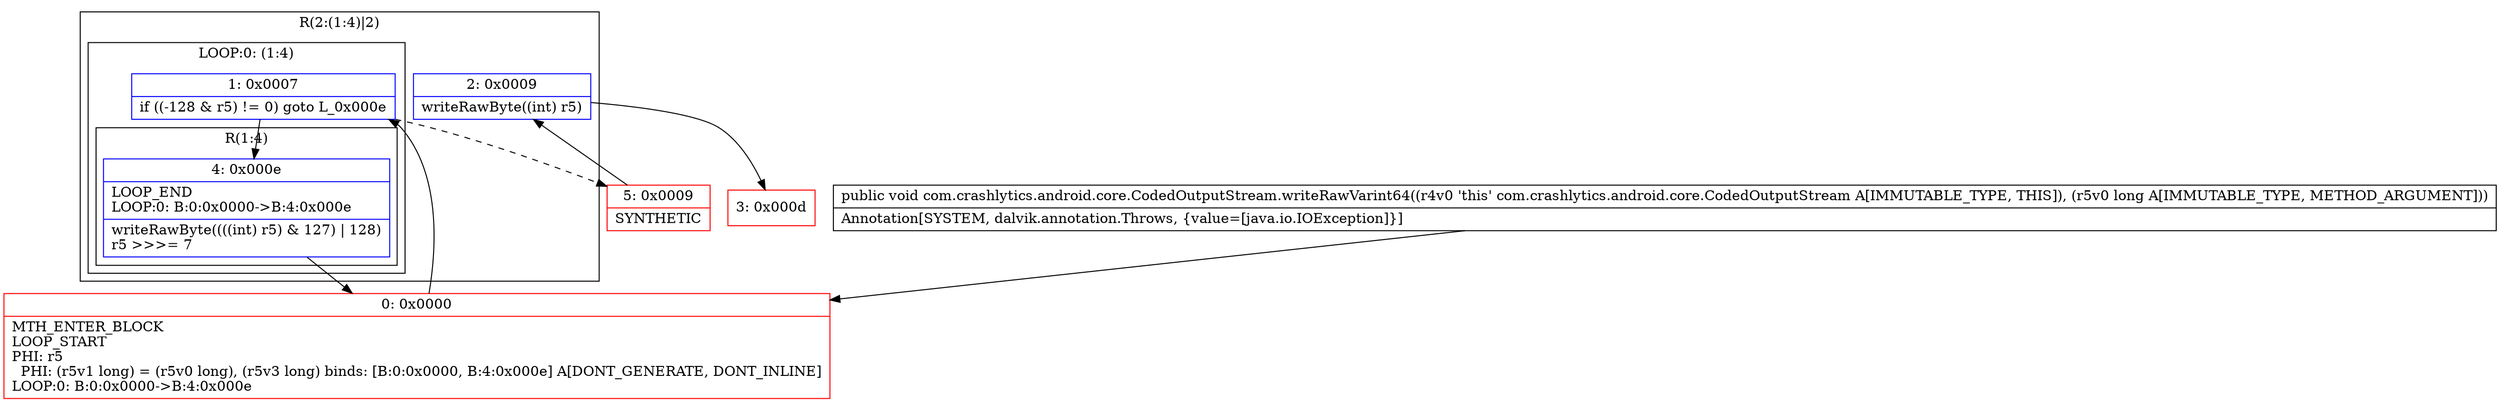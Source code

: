digraph "CFG forcom.crashlytics.android.core.CodedOutputStream.writeRawVarint64(J)V" {
subgraph cluster_Region_1705310852 {
label = "R(2:(1:4)|2)";
node [shape=record,color=blue];
subgraph cluster_LoopRegion_1430149134 {
label = "LOOP:0: (1:4)";
node [shape=record,color=blue];
Node_1 [shape=record,label="{1\:\ 0x0007|if ((\-128 & r5) != 0) goto L_0x000e\l}"];
subgraph cluster_Region_1360431265 {
label = "R(1:4)";
node [shape=record,color=blue];
Node_4 [shape=record,label="{4\:\ 0x000e|LOOP_END\lLOOP:0: B:0:0x0000\-\>B:4:0x000e\l|writeRawByte((((int) r5) & 127) \| 128)\lr5 \>\>\>= 7\l}"];
}
}
Node_2 [shape=record,label="{2\:\ 0x0009|writeRawByte((int) r5)\l}"];
}
Node_0 [shape=record,color=red,label="{0\:\ 0x0000|MTH_ENTER_BLOCK\lLOOP_START\lPHI: r5 \l  PHI: (r5v1 long) = (r5v0 long), (r5v3 long) binds: [B:0:0x0000, B:4:0x000e] A[DONT_GENERATE, DONT_INLINE]\lLOOP:0: B:0:0x0000\-\>B:4:0x000e\l}"];
Node_3 [shape=record,color=red,label="{3\:\ 0x000d}"];
Node_5 [shape=record,color=red,label="{5\:\ 0x0009|SYNTHETIC\l}"];
MethodNode[shape=record,label="{public void com.crashlytics.android.core.CodedOutputStream.writeRawVarint64((r4v0 'this' com.crashlytics.android.core.CodedOutputStream A[IMMUTABLE_TYPE, THIS]), (r5v0 long A[IMMUTABLE_TYPE, METHOD_ARGUMENT]))  | Annotation[SYSTEM, dalvik.annotation.Throws, \{value=[java.io.IOException]\}]\l}"];
MethodNode -> Node_0;
Node_1 -> Node_4;
Node_1 -> Node_5[style=dashed];
Node_4 -> Node_0;
Node_2 -> Node_3;
Node_0 -> Node_1;
Node_5 -> Node_2;
}

